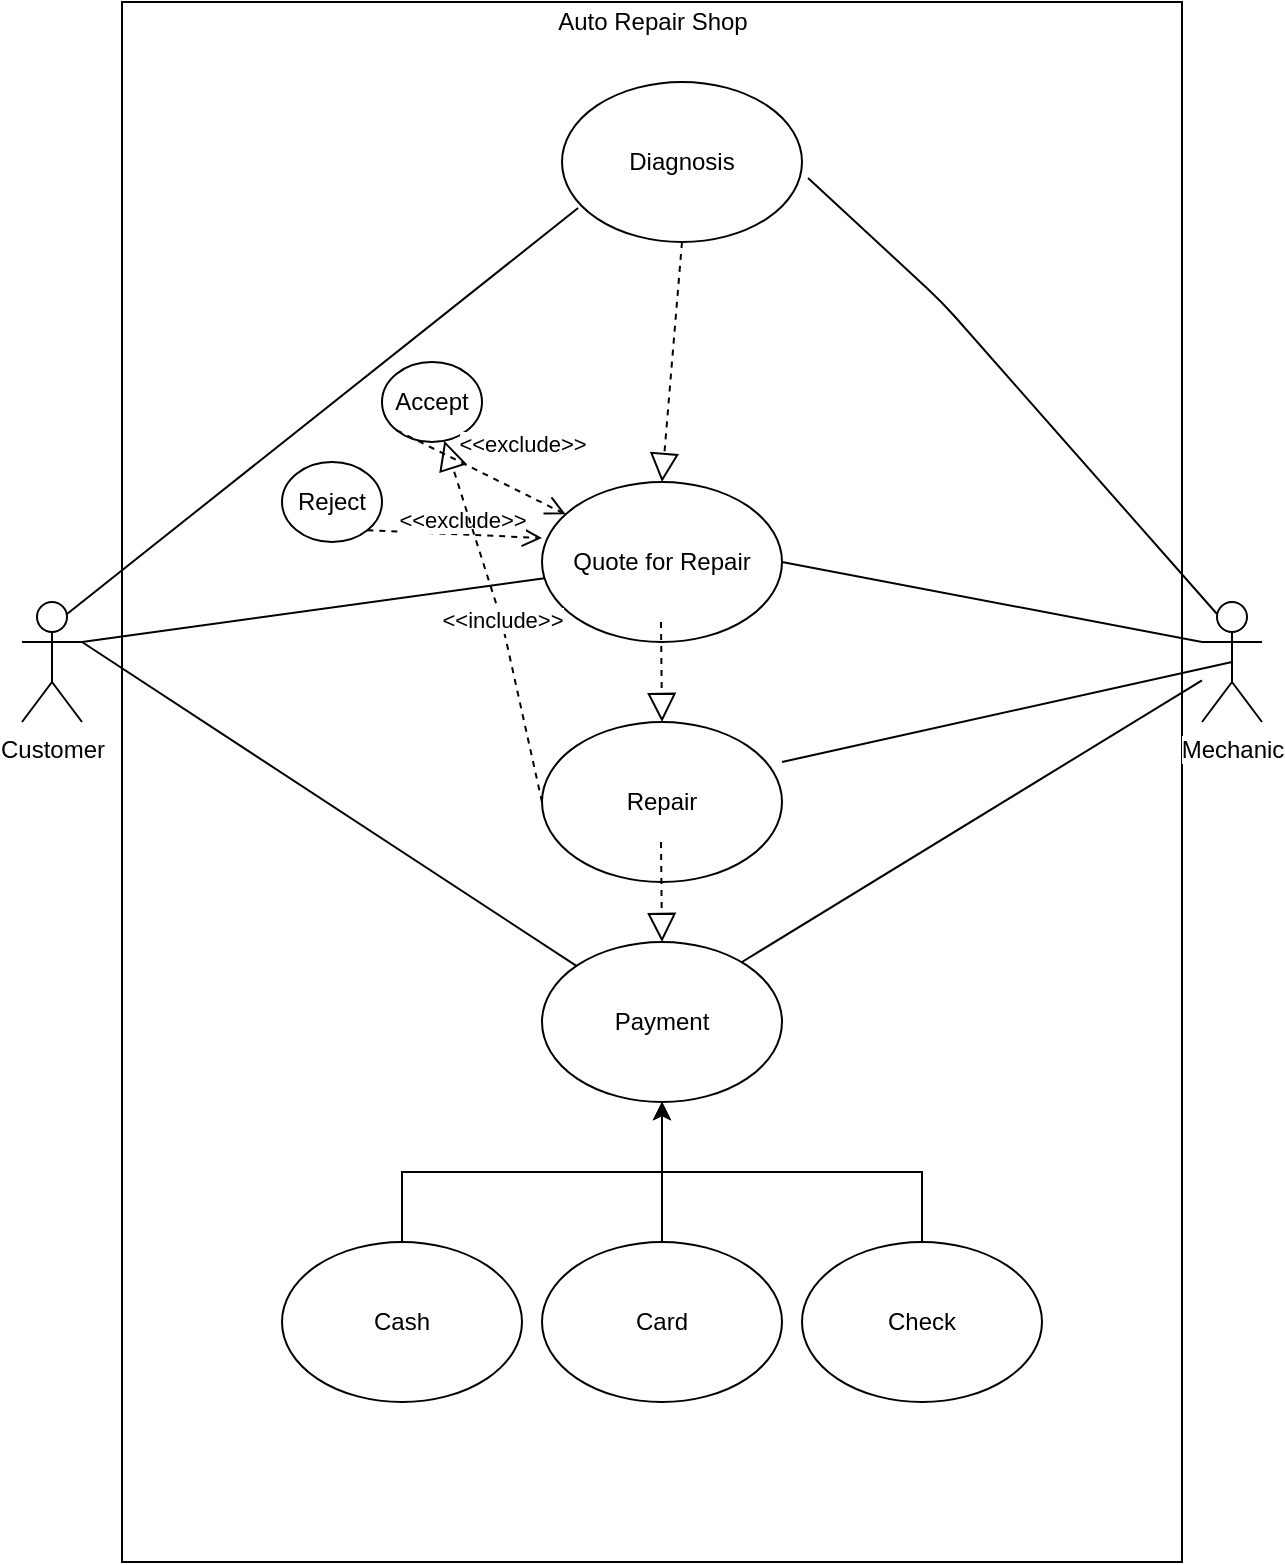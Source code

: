 <mxfile version="12.5.8" type="google"><diagram name="Page-1" id="b5b7bab2-c9e2-2cf4-8b2a-24fd1a2a6d21"><mxGraphModel dx="780" dy="1128" grid="1" gridSize="10" guides="1" tooltips="1" connect="1" arrows="1" fold="1" page="1" pageScale="1" pageWidth="827" pageHeight="1169" background="#ffffff" math="0" shadow="0"><root><mxCell id="0"/><mxCell id="1" parent="0"/><mxCell id="QeROKimdt1ya3efBKgZd-53" value="" style="rounded=0;whiteSpace=wrap;html=1;" vertex="1" parent="1"><mxGeometry x="110" y="30" width="530" height="780" as="geometry"/></mxCell><mxCell id="QeROKimdt1ya3efBKgZd-2" value="Customer" style="shape=umlActor;verticalLabelPosition=bottom;labelBackgroundColor=#ffffff;verticalAlign=top;html=1;outlineConnect=0;" vertex="1" parent="1"><mxGeometry x="60" y="330" width="30" height="60" as="geometry"/></mxCell><mxCell id="QeROKimdt1ya3efBKgZd-3" value="Auto Repair Shop" style="text;html=1;strokeColor=none;fillColor=none;align=center;verticalAlign=middle;whiteSpace=wrap;rounded=0;" vertex="1" parent="1"><mxGeometry x="317.5" y="30" width="115" height="20" as="geometry"/></mxCell><mxCell id="QeROKimdt1ya3efBKgZd-4" value="Mechanic" style="shape=umlActor;verticalLabelPosition=bottom;labelBackgroundColor=#ffffff;verticalAlign=top;html=1;outlineConnect=0;" vertex="1" parent="1"><mxGeometry x="650" y="330" width="30" height="60" as="geometry"/></mxCell><mxCell id="QeROKimdt1ya3efBKgZd-6" value="Diagnosis" style="ellipse;whiteSpace=wrap;html=1;" vertex="1" parent="1"><mxGeometry x="330" y="70" width="120" height="80" as="geometry"/></mxCell><mxCell id="QeROKimdt1ya3efBKgZd-15" value="" style="endArrow=block;dashed=1;endFill=0;endSize=12;html=1;exitX=0.5;exitY=1;exitDx=0;exitDy=0;" edge="1" parent="1" source="QeROKimdt1ya3efBKgZd-6"><mxGeometry width="160" relative="1" as="geometry"><mxPoint x="379.5" y="220" as="sourcePoint"/><mxPoint x="380" y="270" as="targetPoint"/></mxGeometry></mxCell><mxCell id="QeROKimdt1ya3efBKgZd-16" value="Quote for Repair" style="ellipse;whiteSpace=wrap;html=1;" vertex="1" parent="1"><mxGeometry x="320" y="270" width="120" height="80" as="geometry"/></mxCell><mxCell id="QeROKimdt1ya3efBKgZd-18" value="Repair" style="ellipse;whiteSpace=wrap;html=1;" vertex="1" parent="1"><mxGeometry x="320" y="390" width="120" height="80" as="geometry"/></mxCell><mxCell id="QeROKimdt1ya3efBKgZd-19" value="Payment" style="ellipse;whiteSpace=wrap;html=1;" vertex="1" parent="1"><mxGeometry x="320" y="500" width="120" height="80" as="geometry"/></mxCell><mxCell id="QeROKimdt1ya3efBKgZd-20" value="" style="endArrow=block;dashed=1;endFill=0;endSize=12;html=1;" edge="1" parent="1"><mxGeometry width="160" relative="1" as="geometry"><mxPoint x="379.5" y="340" as="sourcePoint"/><mxPoint x="380" y="390" as="targetPoint"/></mxGeometry></mxCell><mxCell id="QeROKimdt1ya3efBKgZd-21" value="" style="endArrow=block;dashed=1;endFill=0;endSize=12;html=1;" edge="1" parent="1"><mxGeometry width="160" relative="1" as="geometry"><mxPoint x="379.5" y="450" as="sourcePoint"/><mxPoint x="380" y="500" as="targetPoint"/></mxGeometry></mxCell><mxCell id="QeROKimdt1ya3efBKgZd-22" value="" style="endArrow=none;html=1;exitX=0.75;exitY=0.1;exitDx=0;exitDy=0;exitPerimeter=0;entryX=0.067;entryY=0.788;entryDx=0;entryDy=0;entryPerimeter=0;" edge="1" parent="1" source="QeROKimdt1ya3efBKgZd-2" target="QeROKimdt1ya3efBKgZd-6"><mxGeometry width="50" height="50" relative="1" as="geometry"><mxPoint x="100" y="310" as="sourcePoint"/><mxPoint x="154.645" y="251.213" as="targetPoint"/></mxGeometry></mxCell><mxCell id="QeROKimdt1ya3efBKgZd-23" value="" style="endArrow=none;html=1;" edge="1" parent="1" target="QeROKimdt1ya3efBKgZd-16"><mxGeometry width="50" height="50" relative="1" as="geometry"><mxPoint x="90" y="350" as="sourcePoint"/><mxPoint x="281" y="270" as="targetPoint"/></mxGeometry></mxCell><mxCell id="QeROKimdt1ya3efBKgZd-24" value="" style="endArrow=none;html=1;" edge="1" parent="1" target="QeROKimdt1ya3efBKgZd-19"><mxGeometry width="50" height="50" relative="1" as="geometry"><mxPoint x="90" y="350" as="sourcePoint"/><mxPoint x="330" y="410" as="targetPoint"/></mxGeometry></mxCell><mxCell id="QeROKimdt1ya3efBKgZd-25" value="" style="endArrow=none;html=1;exitX=0.25;exitY=0.1;exitDx=0;exitDy=0;exitPerimeter=0;entryX=1.025;entryY=0.6;entryDx=0;entryDy=0;entryPerimeter=0;" edge="1" parent="1" source="QeROKimdt1ya3efBKgZd-4" target="QeROKimdt1ya3efBKgZd-6"><mxGeometry width="50" height="50" relative="1" as="geometry"><mxPoint x="610" y="350" as="sourcePoint"/><mxPoint x="430" y="190" as="targetPoint"/><Array as="points"><mxPoint x="520" y="180"/></Array></mxGeometry></mxCell><mxCell id="QeROKimdt1ya3efBKgZd-26" value="" style="endArrow=none;html=1;entryX=1;entryY=0.5;entryDx=0;entryDy=0;exitX=0;exitY=0.333;exitDx=0;exitDy=0;exitPerimeter=0;" edge="1" parent="1" source="QeROKimdt1ya3efBKgZd-4" target="QeROKimdt1ya3efBKgZd-16"><mxGeometry width="50" height="50" relative="1" as="geometry"><mxPoint x="620" y="360" as="sourcePoint"/><mxPoint x="430" y="310" as="targetPoint"/></mxGeometry></mxCell><mxCell id="QeROKimdt1ya3efBKgZd-28" value="" style="endArrow=none;html=1;entryX=0.5;entryY=0.5;entryDx=0;entryDy=0;entryPerimeter=0;" edge="1" parent="1" target="QeROKimdt1ya3efBKgZd-4"><mxGeometry width="50" height="50" relative="1" as="geometry"><mxPoint x="440" y="410" as="sourcePoint"/><mxPoint x="612.5" y="350" as="targetPoint"/></mxGeometry></mxCell><mxCell id="QeROKimdt1ya3efBKgZd-29" value="" style="endArrow=none;html=1;" edge="1" parent="1" target="QeROKimdt1ya3efBKgZd-4"><mxGeometry width="50" height="50" relative="1" as="geometry"><mxPoint x="420" y="510" as="sourcePoint"/><mxPoint x="630" y="380" as="targetPoint"/></mxGeometry></mxCell><mxCell id="QeROKimdt1ya3efBKgZd-33" value="Accept" style="ellipse;whiteSpace=wrap;html=1;" vertex="1" parent="1"><mxGeometry x="240" y="210" width="50" height="40" as="geometry"/></mxCell><mxCell id="QeROKimdt1ya3efBKgZd-36" value="&amp;lt;&amp;lt;exclude&amp;gt;&amp;gt;" style="html=1;verticalAlign=bottom;endArrow=open;dashed=1;endSize=8;entryX=0;entryY=0.35;entryDx=0;entryDy=0;exitX=1;exitY=1;exitDx=0;exitDy=0;entryPerimeter=0;" edge="1" parent="1" source="QeROKimdt1ya3efBKgZd-32" target="QeROKimdt1ya3efBKgZd-16"><mxGeometry x="0.086" y="-2" relative="1" as="geometry"><mxPoint x="500" y="300" as="sourcePoint"/><mxPoint x="420" y="300" as="targetPoint"/><mxPoint as="offset"/></mxGeometry></mxCell><mxCell id="QeROKimdt1ya3efBKgZd-32" value="Reject" style="ellipse;whiteSpace=wrap;html=1;" vertex="1" parent="1"><mxGeometry x="190" y="260" width="50" height="40" as="geometry"/></mxCell><mxCell id="QeROKimdt1ya3efBKgZd-39" value="&amp;lt;&amp;lt;exclude&amp;gt;&amp;gt;" style="html=1;verticalAlign=bottom;endArrow=open;dashed=1;endSize=8;exitX=0;exitY=1;exitDx=0;exitDy=0;" edge="1" parent="1" source="QeROKimdt1ya3efBKgZd-33" target="QeROKimdt1ya3efBKgZd-16"><mxGeometry x="0.339" y="14" relative="1" as="geometry"><mxPoint x="477.322" y="250.002" as="sourcePoint"/><mxPoint x="380" y="245.86" as="targetPoint"/><mxPoint as="offset"/></mxGeometry></mxCell><mxCell id="QeROKimdt1ya3efBKgZd-40" value="&amp;lt;&amp;lt;include&amp;gt;&amp;gt;" style="endArrow=block;dashed=1;endFill=0;endSize=12;html=1;exitX=0;exitY=0.5;exitDx=0;exitDy=0;" edge="1" parent="1" source="QeROKimdt1ya3efBKgZd-18" target="QeROKimdt1ya3efBKgZd-33"><mxGeometry width="160" relative="1" as="geometry"><mxPoint x="50" y="600" as="sourcePoint"/><mxPoint x="210" y="600" as="targetPoint"/><Array as="points"><mxPoint x="300" y="340"/></Array></mxGeometry></mxCell><mxCell id="QeROKimdt1ya3efBKgZd-51" style="edgeStyle=orthogonalEdgeStyle;rounded=0;orthogonalLoop=1;jettySize=auto;html=1;exitX=0.5;exitY=0;exitDx=0;exitDy=0;" edge="1" parent="1" source="QeROKimdt1ya3efBKgZd-42" target="QeROKimdt1ya3efBKgZd-19"><mxGeometry relative="1" as="geometry"/></mxCell><mxCell id="QeROKimdt1ya3efBKgZd-42" value="Cash" style="ellipse;whiteSpace=wrap;html=1;" vertex="1" parent="1"><mxGeometry x="190" y="650" width="120" height="80" as="geometry"/></mxCell><mxCell id="QeROKimdt1ya3efBKgZd-49" style="edgeStyle=orthogonalEdgeStyle;rounded=0;orthogonalLoop=1;jettySize=auto;html=1;exitX=0.5;exitY=0;exitDx=0;exitDy=0;entryX=0.5;entryY=1;entryDx=0;entryDy=0;" edge="1" parent="1" source="QeROKimdt1ya3efBKgZd-43" target="QeROKimdt1ya3efBKgZd-19"><mxGeometry relative="1" as="geometry"/></mxCell><mxCell id="QeROKimdt1ya3efBKgZd-43" value="Check" style="ellipse;whiteSpace=wrap;html=1;" vertex="1" parent="1"><mxGeometry x="450" y="650" width="120" height="80" as="geometry"/></mxCell><mxCell id="QeROKimdt1ya3efBKgZd-50" style="edgeStyle=orthogonalEdgeStyle;rounded=0;orthogonalLoop=1;jettySize=auto;html=1;exitX=0.5;exitY=0;exitDx=0;exitDy=0;" edge="1" parent="1" source="QeROKimdt1ya3efBKgZd-44" target="QeROKimdt1ya3efBKgZd-19"><mxGeometry relative="1" as="geometry"/></mxCell><mxCell id="QeROKimdt1ya3efBKgZd-44" value="Card" style="ellipse;whiteSpace=wrap;html=1;" vertex="1" parent="1"><mxGeometry x="320" y="650" width="120" height="80" as="geometry"/></mxCell></root></mxGraphModel></diagram></mxfile>